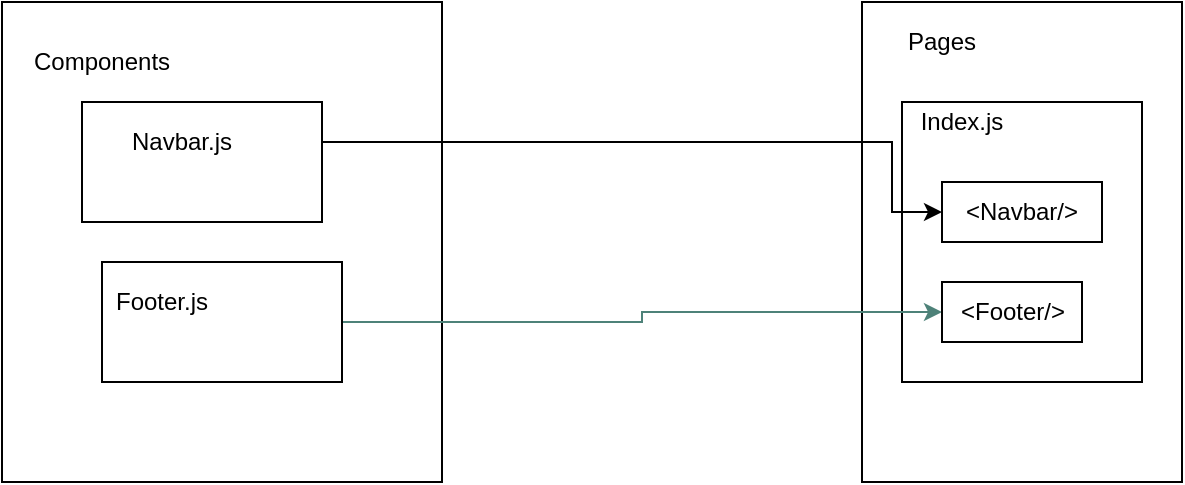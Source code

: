 <mxfile version="15.2.9" type="github" pages="2">
  <diagram id="ifGGCypLUMHaD2rnIKsh" name="Adding Other Components">
    <mxGraphModel dx="1298" dy="845" grid="1" gridSize="10" guides="1" tooltips="1" connect="1" arrows="1" fold="1" page="1" pageScale="1" pageWidth="850" pageHeight="1100" math="0" shadow="0">
      <root>
        <mxCell id="0KmFPYPU5C_25fedtnhD-0" />
        <mxCell id="0KmFPYPU5C_25fedtnhD-1" parent="0KmFPYPU5C_25fedtnhD-0" />
        <mxCell id="WpyPs5kKdAGnrehjrYPe-0" value="" style="rounded=0;whiteSpace=wrap;html=1;" parent="0KmFPYPU5C_25fedtnhD-1" vertex="1">
          <mxGeometry x="40" y="80" width="220" height="240" as="geometry" />
        </mxCell>
        <mxCell id="WpyPs5kKdAGnrehjrYPe-3" value="" style="rounded=0;whiteSpace=wrap;html=1;" parent="0KmFPYPU5C_25fedtnhD-1" vertex="1">
          <mxGeometry x="80" y="130" width="120" height="60" as="geometry" />
        </mxCell>
        <mxCell id="WpyPs5kKdAGnrehjrYPe-4" value="" style="rounded=0;whiteSpace=wrap;html=1;" parent="0KmFPYPU5C_25fedtnhD-1" vertex="1">
          <mxGeometry x="470" y="80" width="160" height="240" as="geometry" />
        </mxCell>
        <mxCell id="WpyPs5kKdAGnrehjrYPe-5" value="" style="rounded=0;whiteSpace=wrap;html=1;" parent="0KmFPYPU5C_25fedtnhD-1" vertex="1">
          <mxGeometry x="490" y="130" width="120" height="140" as="geometry" />
        </mxCell>
        <mxCell id="WpyPs5kKdAGnrehjrYPe-6" value="Pages" style="text;html=1;strokeColor=none;fillColor=none;align=center;verticalAlign=middle;whiteSpace=wrap;rounded=0;" parent="0KmFPYPU5C_25fedtnhD-1" vertex="1">
          <mxGeometry x="490" y="90" width="40" height="20" as="geometry" />
        </mxCell>
        <mxCell id="WpyPs5kKdAGnrehjrYPe-7" value="Index.js" style="text;html=1;strokeColor=none;fillColor=none;align=center;verticalAlign=middle;whiteSpace=wrap;rounded=0;" parent="0KmFPYPU5C_25fedtnhD-1" vertex="1">
          <mxGeometry x="500" y="130" width="40" height="20" as="geometry" />
        </mxCell>
        <mxCell id="WpyPs5kKdAGnrehjrYPe-8" value="Components" style="text;html=1;strokeColor=none;fillColor=none;align=center;verticalAlign=middle;whiteSpace=wrap;rounded=0;" parent="0KmFPYPU5C_25fedtnhD-1" vertex="1">
          <mxGeometry x="70" y="100" width="40" height="20" as="geometry" />
        </mxCell>
        <mxCell id="WpyPs5kKdAGnrehjrYPe-9" value="Navbar.js" style="text;html=1;strokeColor=none;fillColor=none;align=center;verticalAlign=middle;whiteSpace=wrap;rounded=0;" parent="0KmFPYPU5C_25fedtnhD-1" vertex="1">
          <mxGeometry x="110" y="140" width="40" height="20" as="geometry" />
        </mxCell>
        <mxCell id="WpyPs5kKdAGnrehjrYPe-10" style="edgeStyle=orthogonalEdgeStyle;rounded=0;orthogonalLoop=1;jettySize=auto;html=1;" parent="0KmFPYPU5C_25fedtnhD-1" source="WpyPs5kKdAGnrehjrYPe-3" edge="1" target="fd0JaFbSweqtNhvROuTd-0">
          <mxGeometry relative="1" as="geometry">
            <mxPoint x="485" y="150" as="targetPoint" />
            <Array as="points">
              <mxPoint x="485" y="150" />
              <mxPoint x="485" y="185" />
            </Array>
          </mxGeometry>
        </mxCell>
        <mxCell id="fd0JaFbSweqtNhvROuTd-8" style="edgeStyle=orthogonalEdgeStyle;rounded=0;orthogonalLoop=1;jettySize=auto;html=1;fontSize=12;strokeColor=#4E8279;" edge="1" parent="0KmFPYPU5C_25fedtnhD-1" source="WpyPs5kKdAGnrehjrYPe-11" target="fd0JaFbSweqtNhvROuTd-4">
          <mxGeometry relative="1" as="geometry" />
        </mxCell>
        <mxCell id="WpyPs5kKdAGnrehjrYPe-11" value="" style="rounded=0;whiteSpace=wrap;html=1;" parent="0KmFPYPU5C_25fedtnhD-1" vertex="1">
          <mxGeometry x="90" y="210" width="120" height="60" as="geometry" />
        </mxCell>
        <mxCell id="fd0JaFbSweqtNhvROuTd-0" value="" style="rounded=0;whiteSpace=wrap;html=1;" vertex="1" parent="0KmFPYPU5C_25fedtnhD-1">
          <mxGeometry x="510" y="170" width="80" height="30" as="geometry" />
        </mxCell>
        <mxCell id="fd0JaFbSweqtNhvROuTd-1" value="&amp;lt;Navbar/&amp;gt;" style="text;html=1;strokeColor=none;fillColor=none;align=center;verticalAlign=middle;whiteSpace=wrap;rounded=0;" vertex="1" parent="0KmFPYPU5C_25fedtnhD-1">
          <mxGeometry x="530" y="175" width="40" height="20" as="geometry" />
        </mxCell>
        <mxCell id="fd0JaFbSweqtNhvROuTd-2" value="Footer.js" style="text;html=1;strokeColor=none;fillColor=none;align=center;verticalAlign=middle;whiteSpace=wrap;rounded=0;fontSize=12;" vertex="1" parent="0KmFPYPU5C_25fedtnhD-1">
          <mxGeometry x="100" y="220" width="40" height="20" as="geometry" />
        </mxCell>
        <mxCell id="fd0JaFbSweqtNhvROuTd-6" value="" style="group" vertex="1" connectable="0" parent="0KmFPYPU5C_25fedtnhD-1">
          <mxGeometry x="510" y="220" width="70" height="30" as="geometry" />
        </mxCell>
        <mxCell id="fd0JaFbSweqtNhvROuTd-4" value="" style="rounded=0;whiteSpace=wrap;html=1;fontSize=12;" vertex="1" parent="fd0JaFbSweqtNhvROuTd-6">
          <mxGeometry width="70" height="30" as="geometry" />
        </mxCell>
        <mxCell id="fd0JaFbSweqtNhvROuTd-5" value="&amp;lt;Footer/&amp;gt;" style="text;html=1;strokeColor=none;fillColor=none;align=center;verticalAlign=middle;whiteSpace=wrap;rounded=0;fontSize=12;" vertex="1" parent="fd0JaFbSweqtNhvROuTd-6">
          <mxGeometry x="20.001" y="9" width="31.111" height="12" as="geometry" />
        </mxCell>
      </root>
    </mxGraphModel>
  </diagram>
  <diagram id="lEBfes1Fiq4wXtYKIJDk" name="Layout component">
    <mxGraphModel dx="1298" dy="845" grid="1" gridSize="12" guides="1" tooltips="1" connect="1" arrows="1" fold="1" page="1" pageScale="1" pageWidth="850" pageHeight="1100" math="0" shadow="0">
      <root>
        <mxCell id="k5EQy7FMszbftjdSphOv-0" />
        <mxCell id="k5EQy7FMszbftjdSphOv-1" parent="k5EQy7FMszbftjdSphOv-0" />
        <mxCell id="FLyONDgZyGqBYz3BfERy-11" style="edgeStyle=orthogonalEdgeStyle;rounded=0;orthogonalLoop=1;jettySize=auto;html=1;fontSize=21;strokeColor=#4E8279;" edge="1" parent="k5EQy7FMszbftjdSphOv-1" source="k5EQy7FMszbftjdSphOv-6" target="FLyONDgZyGqBYz3BfERy-6">
          <mxGeometry relative="1" as="geometry" />
        </mxCell>
        <mxCell id="k5EQy7FMszbftjdSphOv-6" value="" style="rounded=0;whiteSpace=wrap;html=1;" vertex="1" parent="k5EQy7FMszbftjdSphOv-1">
          <mxGeometry x="210" y="410" width="330" height="240" as="geometry" />
        </mxCell>
        <mxCell id="k5EQy7FMszbftjdSphOv-7" value="_app.js" style="text;html=1;strokeColor=none;fillColor=none;align=center;verticalAlign=middle;whiteSpace=wrap;rounded=0;fontSize=12;" vertex="1" parent="k5EQy7FMszbftjdSphOv-1">
          <mxGeometry x="230" y="432" width="40" height="20" as="geometry" />
        </mxCell>
        <mxCell id="FLyONDgZyGqBYz3BfERy-21" style="edgeStyle=orthogonalEdgeStyle;rounded=0;orthogonalLoop=1;jettySize=auto;html=1;fontSize=21;strokeColor=#4E8279;entryX=0.552;entryY=0.996;entryDx=0;entryDy=0;entryPerimeter=0;" edge="1" parent="k5EQy7FMszbftjdSphOv-1" source="k5EQy7FMszbftjdSphOv-12" target="k5EQy7FMszbftjdSphOv-6">
          <mxGeometry relative="1" as="geometry">
            <mxPoint x="670" y="752" as="targetPoint" />
          </mxGeometry>
        </mxCell>
        <mxCell id="k5EQy7FMszbftjdSphOv-12" value="" style="rounded=0;whiteSpace=wrap;html=1;fontSize=21;" vertex="1" parent="k5EQy7FMszbftjdSphOv-1">
          <mxGeometry x="350" y="20" width="110" height="250" as="geometry" />
        </mxCell>
        <mxCell id="k5EQy7FMszbftjdSphOv-13" value="Layout.js" style="text;html=1;strokeColor=none;fillColor=none;align=center;verticalAlign=middle;whiteSpace=wrap;rounded=0;fontSize=12;" vertex="1" parent="k5EQy7FMszbftjdSphOv-1">
          <mxGeometry x="395" y="50" width="40" height="20" as="geometry" />
        </mxCell>
        <mxCell id="FLyONDgZyGqBYz3BfERy-18" style="edgeStyle=orthogonalEdgeStyle;rounded=0;orthogonalLoop=1;jettySize=auto;html=1;entryX=0;entryY=0.25;entryDx=0;entryDy=0;fontSize=21;strokeColor=#4E8279;" edge="1" parent="k5EQy7FMszbftjdSphOv-1" source="FLyONDgZyGqBYz3BfERy-1" target="FLyONDgZyGqBYz3BfERy-12">
          <mxGeometry relative="1" as="geometry" />
        </mxCell>
        <mxCell id="FLyONDgZyGqBYz3BfERy-19" style="edgeStyle=orthogonalEdgeStyle;rounded=0;orthogonalLoop=1;jettySize=auto;html=1;entryX=0;entryY=0.75;entryDx=0;entryDy=0;fontSize=21;strokeColor=#4E8279;" edge="1" parent="k5EQy7FMszbftjdSphOv-1" source="FLyONDgZyGqBYz3BfERy-4" target="FLyONDgZyGqBYz3BfERy-12">
          <mxGeometry relative="1" as="geometry" />
        </mxCell>
        <mxCell id="FLyONDgZyGqBYz3BfERy-17" style="edgeStyle=orthogonalEdgeStyle;rounded=0;orthogonalLoop=1;jettySize=auto;html=1;entryX=0;entryY=0.5;entryDx=0;entryDy=0;fontSize=21;strokeColor=#4E8279;" edge="1" parent="k5EQy7FMszbftjdSphOv-1" source="FLyONDgZyGqBYz3BfERy-6" target="FLyONDgZyGqBYz3BfERy-12">
          <mxGeometry relative="1" as="geometry" />
        </mxCell>
        <mxCell id="FLyONDgZyGqBYz3BfERy-6" value="children" style="text;html=1;strokeColor=none;fillColor=none;align=center;verticalAlign=middle;whiteSpace=wrap;rounded=0;fontSize=12;" vertex="1" parent="k5EQy7FMszbftjdSphOv-1">
          <mxGeometry x="190" y="290" width="40" height="20" as="geometry" />
        </mxCell>
        <object label="&lt;br style=&quot;font-size: 12px;&quot;&gt;&amp;lt;Navbar/&amp;gt;&lt;br style=&quot;font-size: 12px;&quot;&gt;{children}&lt;br style=&quot;font-size: 12px;&quot;&gt;&amp;lt;Footer/&amp;gt;&lt;br style=&quot;font-size: 12px;&quot;&gt;" DSFSdf="sadfasdf" id="FLyONDgZyGqBYz3BfERy-12">
          <mxCell style="text;html=1;strokeColor=none;fillColor=none;align=center;verticalAlign=middle;whiteSpace=wrap;rounded=0;fontSize=12;" vertex="1" parent="k5EQy7FMszbftjdSphOv-1">
            <mxGeometry x="370" y="80.4" width="70" height="110" as="geometry" />
          </mxCell>
        </object>
        <mxCell id="FLyONDgZyGqBYz3BfERy-22" value="" style="group" vertex="1" connectable="0" parent="k5EQy7FMszbftjdSphOv-1">
          <mxGeometry x="80" y="50" width="150" height="190" as="geometry" />
        </mxCell>
        <mxCell id="FLyONDgZyGqBYz3BfERy-0" value="" style="rounded=0;whiteSpace=wrap;html=1;" vertex="1" parent="FLyONDgZyGqBYz3BfERy-22">
          <mxGeometry width="150" height="190" as="geometry" />
        </mxCell>
        <mxCell id="FLyONDgZyGqBYz3BfERy-1" value="" style="rounded=0;whiteSpace=wrap;html=1;" vertex="1" parent="FLyONDgZyGqBYz3BfERy-22">
          <mxGeometry x="34.091" y="30.4" width="81.818" height="45.6" as="geometry" />
        </mxCell>
        <mxCell id="FLyONDgZyGqBYz3BfERy-2" value="Components" style="text;html=1;strokeColor=none;fillColor=none;align=center;verticalAlign=middle;whiteSpace=wrap;rounded=0;" vertex="1" parent="FLyONDgZyGqBYz3BfERy-22">
          <mxGeometry x="20.455" y="15.2" width="27.273" height="15.2" as="geometry" />
        </mxCell>
        <mxCell id="FLyONDgZyGqBYz3BfERy-3" value="&amp;lt;Navbar/&amp;gt;" style="text;html=1;strokeColor=none;fillColor=none;align=center;verticalAlign=middle;whiteSpace=wrap;rounded=0;" vertex="1" parent="FLyONDgZyGqBYz3BfERy-22">
          <mxGeometry x="47.727" y="45.6" width="27.273" height="15.2" as="geometry" />
        </mxCell>
        <mxCell id="FLyONDgZyGqBYz3BfERy-4" value="&amp;lt;Footer/&amp;gt;" style="rounded=0;whiteSpace=wrap;html=1;" vertex="1" parent="FLyONDgZyGqBYz3BfERy-22">
          <mxGeometry x="34.091" y="98.8" width="81.818" height="45.6" as="geometry" />
        </mxCell>
      </root>
    </mxGraphModel>
  </diagram>
</mxfile>
